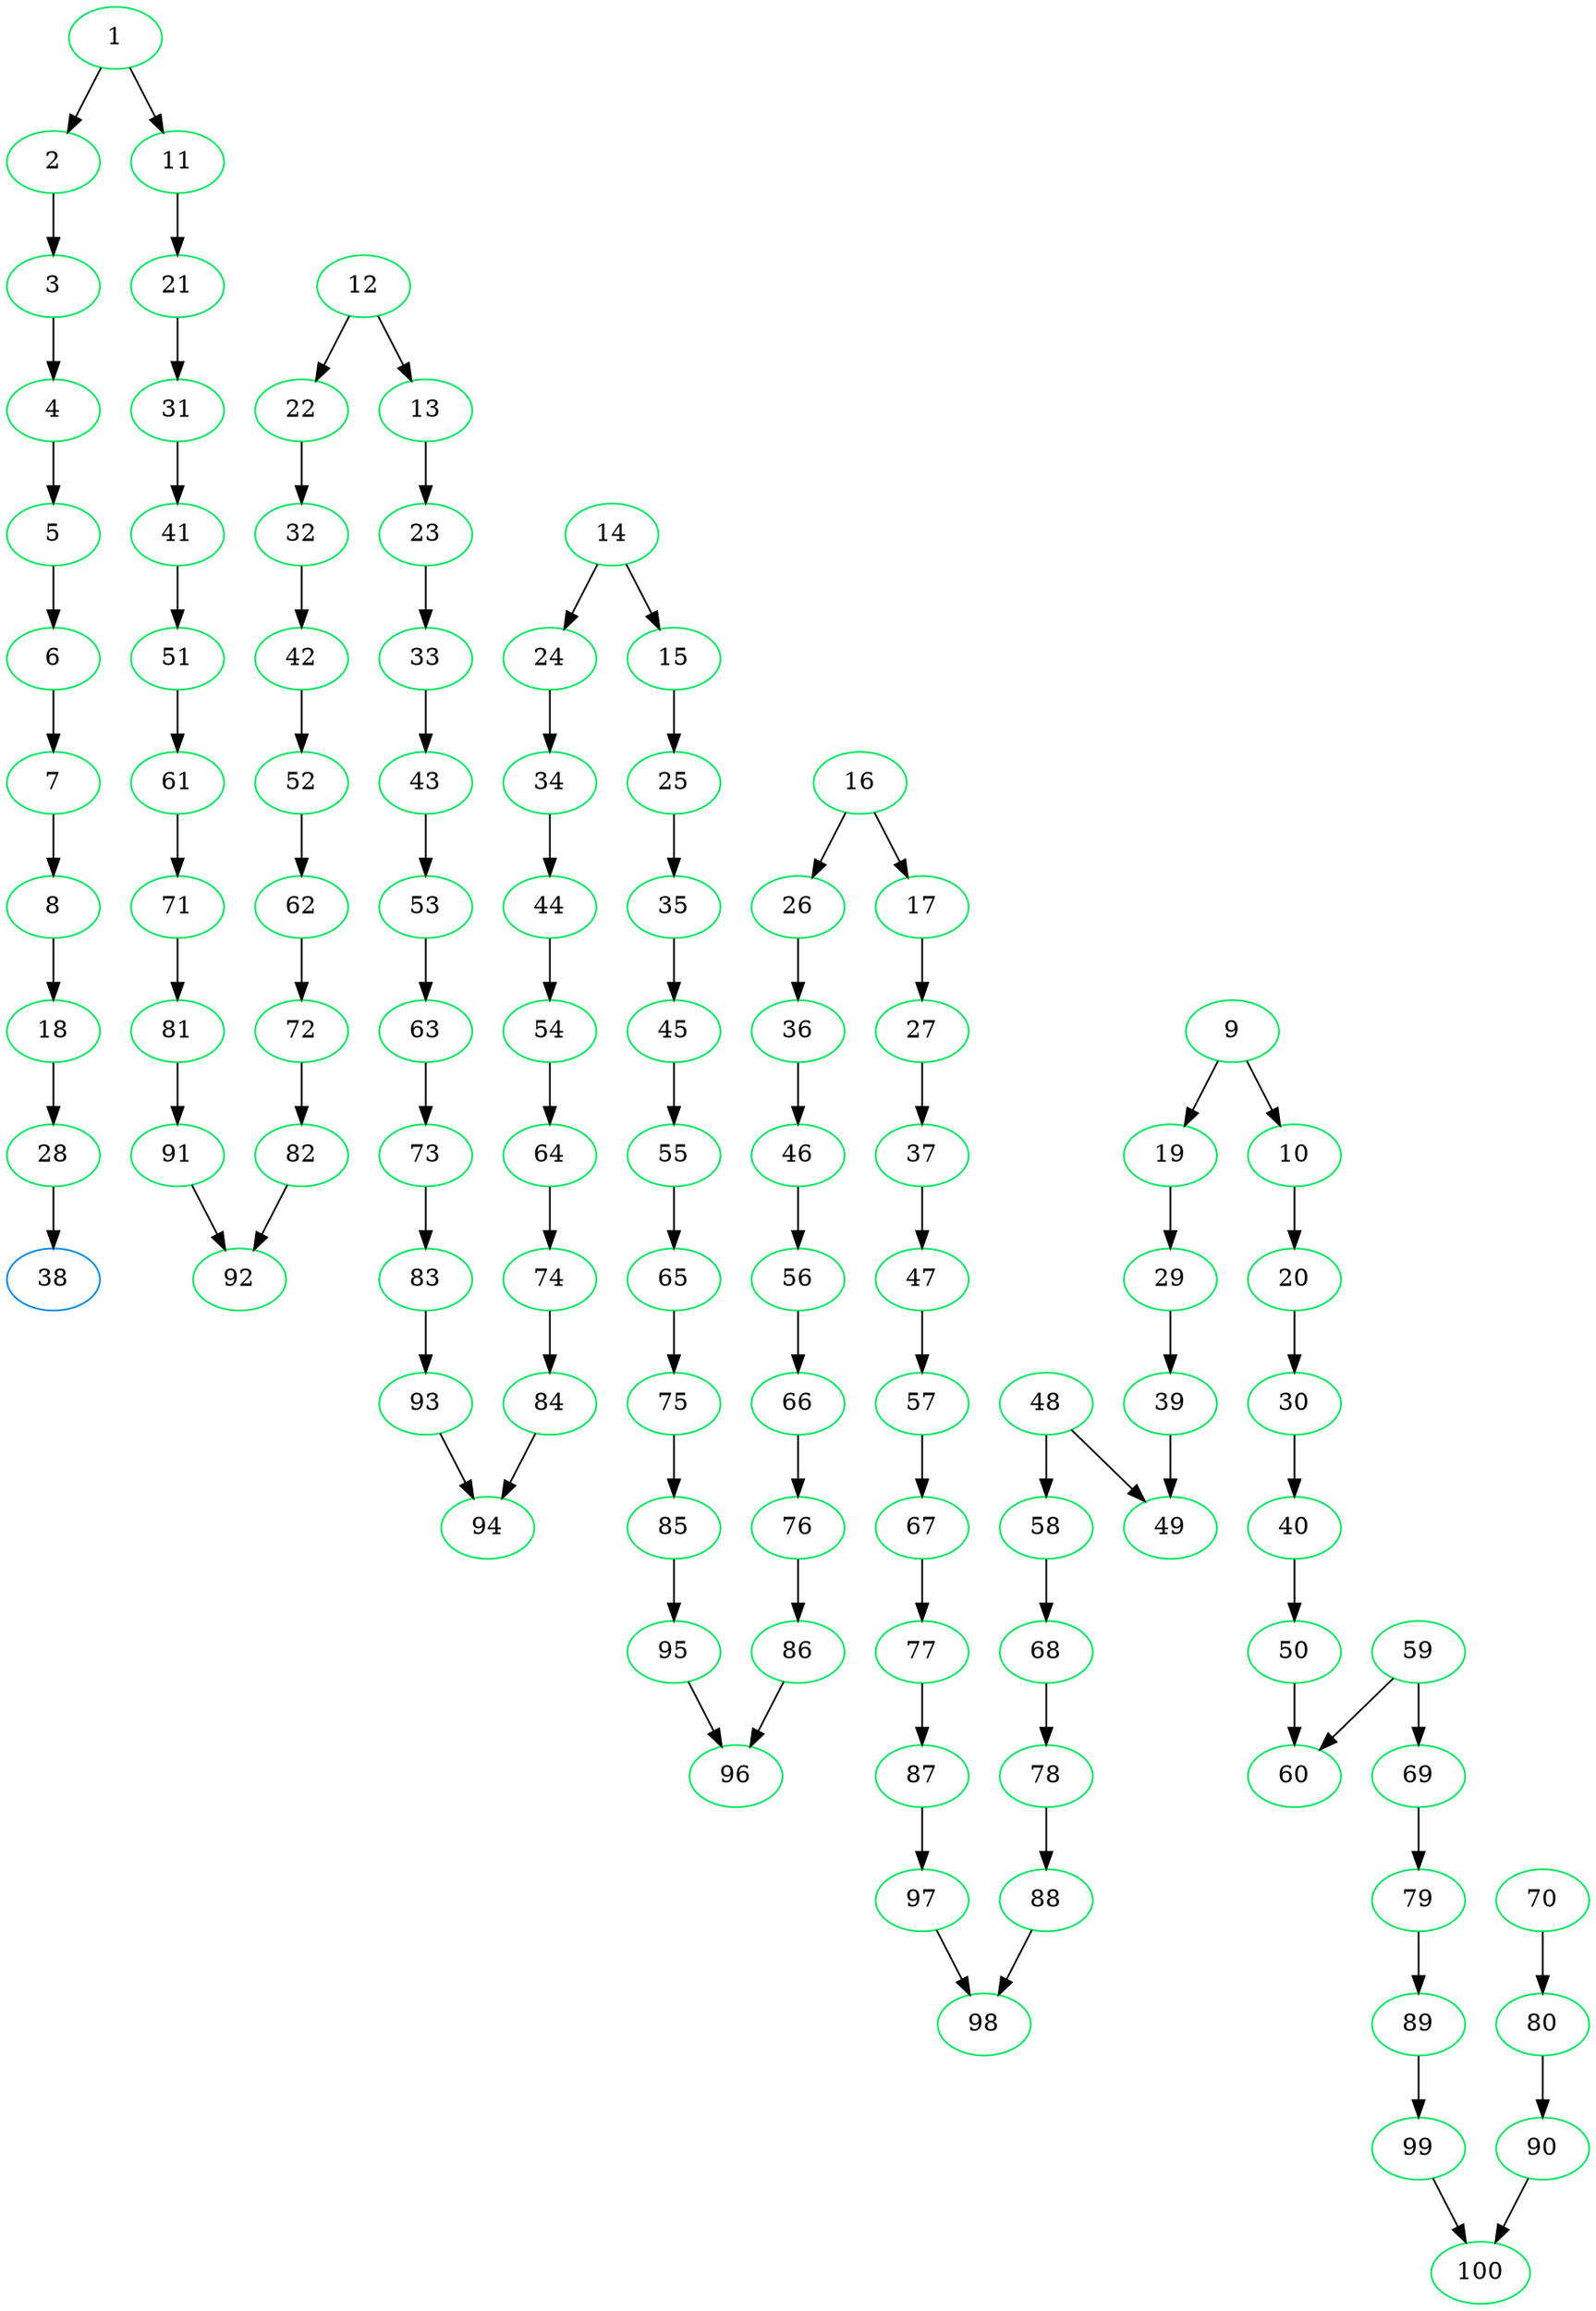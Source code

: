 digraph sample {
38 [color="#008ae6"];
28 [color="#00e65c"];
18 [color="#00e65c"];
8 [color="#00e65c"];
7 [color="#00e65c"];
6 [color="#00e65c"];
5 [color="#00e65c"];
4 [color="#00e65c"];
3 [color="#00e65c"];
2 [color="#00e65c"];
1 [color="#00e65c"];
11 [color="#00e65c"];
21 [color="#00e65c"];
31 [color="#00e65c"];
41 [color="#00e65c"];
51 [color="#00e65c"];
61 [color="#00e65c"];
71 [color="#00e65c"];
81 [color="#00e65c"];
91 [color="#00e65c"];
92 [color="#00e65c"];
82 [color="#00e65c"];
72 [color="#00e65c"];
62 [color="#00e65c"];
52 [color="#00e65c"];
42 [color="#00e65c"];
32 [color="#00e65c"];
22 [color="#00e65c"];
12 [color="#00e65c"];
13 [color="#00e65c"];
23 [color="#00e65c"];
33 [color="#00e65c"];
43 [color="#00e65c"];
53 [color="#00e65c"];
63 [color="#00e65c"];
73 [color="#00e65c"];
83 [color="#00e65c"];
93 [color="#00e65c"];
94 [color="#00e65c"];
84 [color="#00e65c"];
74 [color="#00e65c"];
64 [color="#00e65c"];
54 [color="#00e65c"];
44 [color="#00e65c"];
34 [color="#00e65c"];
24 [color="#00e65c"];
14 [color="#00e65c"];
15 [color="#00e65c"];
25 [color="#00e65c"];
35 [color="#00e65c"];
45 [color="#00e65c"];
55 [color="#00e65c"];
65 [color="#00e65c"];
75 [color="#00e65c"];
85 [color="#00e65c"];
95 [color="#00e65c"];
96 [color="#00e65c"];
86 [color="#00e65c"];
76 [color="#00e65c"];
66 [color="#00e65c"];
56 [color="#00e65c"];
46 [color="#00e65c"];
36 [color="#00e65c"];
26 [color="#00e65c"];
16 [color="#00e65c"];
17 [color="#00e65c"];
27 [color="#00e65c"];
37 [color="#00e65c"];
47 [color="#00e65c"];
57 [color="#00e65c"];
67 [color="#00e65c"];
77 [color="#00e65c"];
87 [color="#00e65c"];
97 [color="#00e65c"];
98 [color="#00e65c"];
88 [color="#00e65c"];
78 [color="#00e65c"];
68 [color="#00e65c"];
58 [color="#00e65c"];
48 [color="#00e65c"];
49 [color="#00e65c"];
39 [color="#00e65c"];
29 [color="#00e65c"];
19 [color="#00e65c"];
9 [color="#00e65c"];
10 [color="#00e65c"];
20 [color="#00e65c"];
30 [color="#00e65c"];
40 [color="#00e65c"];
50 [color="#00e65c"];
60 [color="#00e65c"];
59 [color="#00e65c"];
69 [color="#00e65c"];
79 [color="#00e65c"];
89 [color="#00e65c"];
99 [color="#00e65c"];
100 [color="#00e65c"];
90 [color="#00e65c"];
80 [color="#00e65c"];
70 [color="#00e65c"];
1 -> 11[color="black"];
1 -> 2[color="black"];
2 -> 3[color="black"];
3 -> 4[color="black"];
4 -> 5[color="black"];
5 -> 6[color="black"];
6 -> 7[color="black"];
7 -> 8[color="black"];
8 -> 18[color="black"];
9 -> 19[color="black"];
9 -> 10[color="black"];
10 -> 20[color="black"];
11 -> 21[color="black"];
12 -> 22[color="black"];
12 -> 13[color="black"];
13 -> 23[color="black"];
14 -> 24[color="black"];
14 -> 15[color="black"];
15 -> 25[color="black"];
16 -> 26[color="black"];
16 -> 17[color="black"];
17 -> 27[color="black"];
18 -> 28[color="black"];
19 -> 29[color="black"];
20 -> 30[color="black"];
21 -> 31[color="black"];
22 -> 32[color="black"];
23 -> 33[color="black"];
24 -> 34[color="black"];
25 -> 35[color="black"];
26 -> 36[color="black"];
27 -> 37[color="black"];
28 -> 38[color="black"];
29 -> 39[color="black"];
30 -> 40[color="black"];
31 -> 41[color="black"];
32 -> 42[color="black"];
33 -> 43[color="black"];
34 -> 44[color="black"];
35 -> 45[color="black"];
36 -> 46[color="black"];
37 -> 47[color="black"];
39 -> 49[color="black"];
40 -> 50[color="black"];
41 -> 51[color="black"];
42 -> 52[color="black"];
43 -> 53[color="black"];
44 -> 54[color="black"];
45 -> 55[color="black"];
46 -> 56[color="black"];
47 -> 57[color="black"];
48 -> 58[color="black"];
48 -> 49[color="black"];
50 -> 60[color="black"];
51 -> 61[color="black"];
52 -> 62[color="black"];
53 -> 63[color="black"];
54 -> 64[color="black"];
55 -> 65[color="black"];
56 -> 66[color="black"];
57 -> 67[color="black"];
58 -> 68[color="black"];
59 -> 69[color="black"];
59 -> 60[color="black"];
61 -> 71[color="black"];
62 -> 72[color="black"];
63 -> 73[color="black"];
64 -> 74[color="black"];
65 -> 75[color="black"];
66 -> 76[color="black"];
67 -> 77[color="black"];
68 -> 78[color="black"];
69 -> 79[color="black"];
70 -> 80[color="black"];
71 -> 81[color="black"];
72 -> 82[color="black"];
73 -> 83[color="black"];
74 -> 84[color="black"];
75 -> 85[color="black"];
76 -> 86[color="black"];
77 -> 87[color="black"];
78 -> 88[color="black"];
79 -> 89[color="black"];
80 -> 90[color="black"];
81 -> 91[color="black"];
82 -> 92[color="black"];
83 -> 93[color="black"];
84 -> 94[color="black"];
85 -> 95[color="black"];
86 -> 96[color="black"];
87 -> 97[color="black"];
88 -> 98[color="black"];
89 -> 99[color="black"];
90 -> 100[color="black"];
91 -> 92[color="black"];
93 -> 94[color="black"];
95 -> 96[color="black"];
97 -> 98[color="black"];
99 -> 100[color="black"];
}